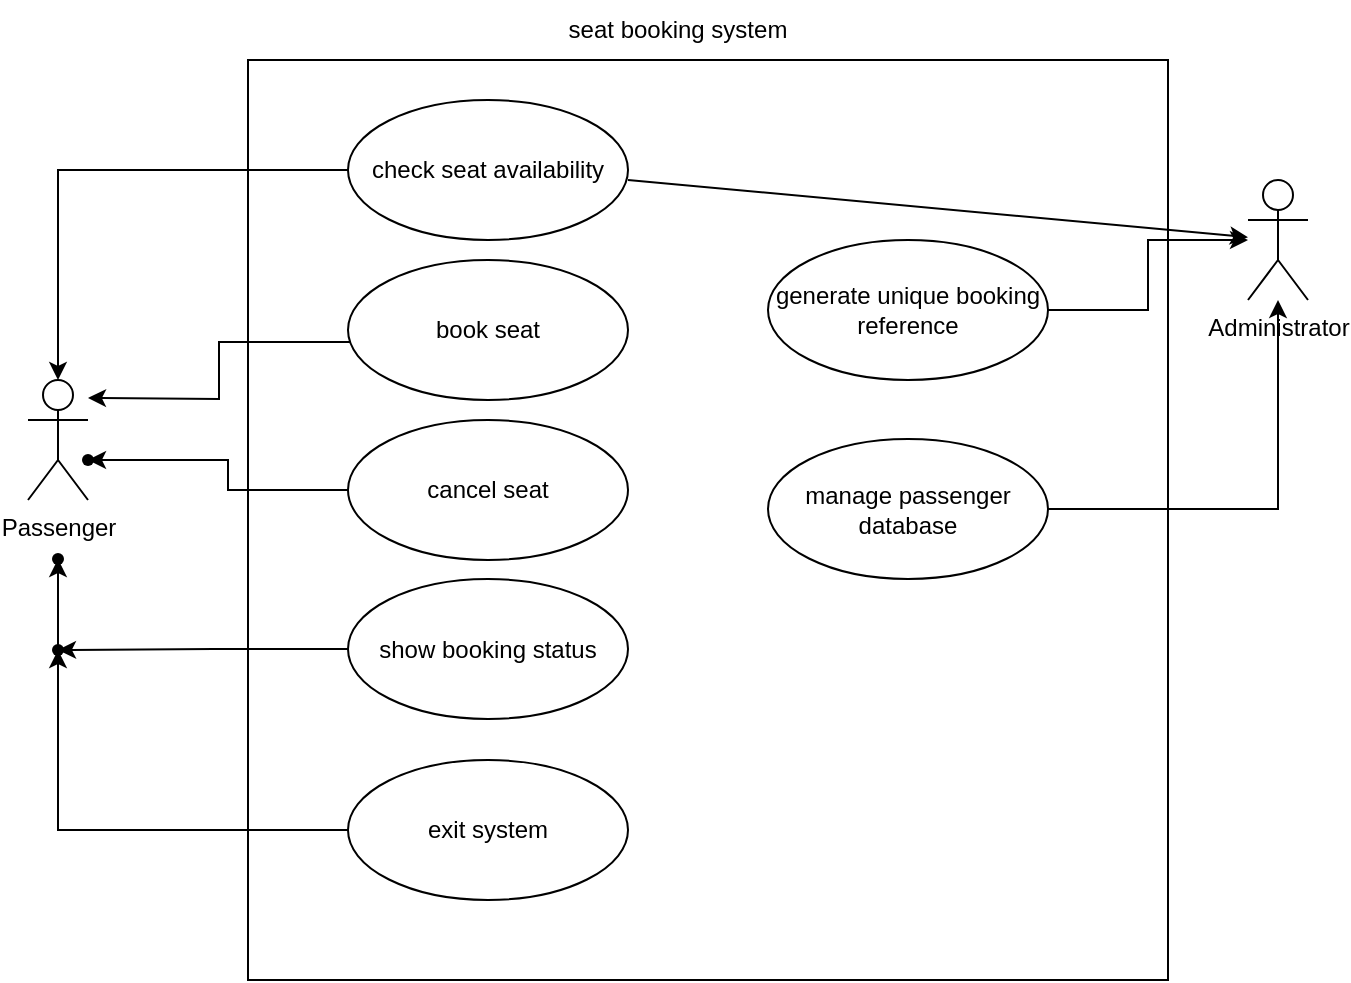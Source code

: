 <mxfile version="26.0.16">
  <diagram name="第 1 页" id="C5aQvARDgW3ZUESfkHOp">
    <mxGraphModel dx="874" dy="619" grid="1" gridSize="10" guides="1" tooltips="1" connect="1" arrows="1" fold="1" page="1" pageScale="1" pageWidth="827" pageHeight="1169" math="0" shadow="0">
      <root>
        <mxCell id="0" />
        <mxCell id="1" parent="0" />
        <mxCell id="A1PxPDYq6Nhok14YbY2H-5" value="Passenger" style="shape=umlActor;verticalLabelPosition=bottom;verticalAlign=top;html=1;" parent="1" vertex="1">
          <mxGeometry x="80" y="450" width="30" height="60" as="geometry" />
        </mxCell>
        <mxCell id="A1PxPDYq6Nhok14YbY2H-6" value="Administrator" style="shape=umlActor;verticalLabelPosition=bottom;verticalAlign=top;html=1;" parent="1" vertex="1">
          <mxGeometry x="690" y="350" width="30" height="60" as="geometry" />
        </mxCell>
        <mxCell id="A1PxPDYq6Nhok14YbY2H-10" value="" style="whiteSpace=wrap;html=1;aspect=fixed;" parent="1" vertex="1">
          <mxGeometry x="190" y="290" width="460" height="460" as="geometry" />
        </mxCell>
        <mxCell id="A1PxPDYq6Nhok14YbY2H-12" value="" style="edgeStyle=orthogonalEdgeStyle;rounded=0;orthogonalLoop=1;jettySize=auto;html=1;" parent="1" source="A1PxPDYq6Nhok14YbY2H-11" target="A1PxPDYq6Nhok14YbY2H-5" edge="1">
          <mxGeometry relative="1" as="geometry" />
        </mxCell>
        <mxCell id="A1PxPDYq6Nhok14YbY2H-11" value="check seat availability" style="ellipse;whiteSpace=wrap;html=1;" parent="1" vertex="1">
          <mxGeometry x="240" y="310" width="140" height="70" as="geometry" />
        </mxCell>
        <mxCell id="A1PxPDYq6Nhok14YbY2H-16" value="" style="edgeStyle=orthogonalEdgeStyle;rounded=0;orthogonalLoop=1;jettySize=auto;html=1;exitX=0.025;exitY=0.586;exitDx=0;exitDy=0;exitPerimeter=0;" parent="1" source="A1PxPDYq6Nhok14YbY2H-15" edge="1">
          <mxGeometry relative="1" as="geometry">
            <mxPoint x="230" y="459.29" as="sourcePoint" />
            <mxPoint x="110" y="459" as="targetPoint" />
          </mxGeometry>
        </mxCell>
        <mxCell id="A1PxPDYq6Nhok14YbY2H-15" value="book seat" style="ellipse;whiteSpace=wrap;html=1;" parent="1" vertex="1">
          <mxGeometry x="240" y="390" width="140" height="70" as="geometry" />
        </mxCell>
        <mxCell id="A1PxPDYq6Nhok14YbY2H-28" value="" style="edgeStyle=orthogonalEdgeStyle;rounded=0;orthogonalLoop=1;jettySize=auto;html=1;" parent="1" source="A1PxPDYq6Nhok14YbY2H-19" target="A1PxPDYq6Nhok14YbY2H-27" edge="1">
          <mxGeometry relative="1" as="geometry" />
        </mxCell>
        <mxCell id="A1PxPDYq6Nhok14YbY2H-19" value="cancel seat" style="ellipse;whiteSpace=wrap;html=1;" parent="1" vertex="1">
          <mxGeometry x="240" y="470" width="140" height="70" as="geometry" />
        </mxCell>
        <mxCell id="A1PxPDYq6Nhok14YbY2H-27" value="" style="shape=waypoint;sketch=0;size=6;pointerEvents=1;points=[];fillColor=default;resizable=0;rotatable=0;perimeter=centerPerimeter;snapToPoint=1;" parent="1" vertex="1">
          <mxGeometry x="100" y="480" width="20" height="20" as="geometry" />
        </mxCell>
        <mxCell id="A1PxPDYq6Nhok14YbY2H-31" value="" style="edgeStyle=orthogonalEdgeStyle;rounded=0;orthogonalLoop=1;jettySize=auto;html=1;" parent="1" source="A1PxPDYq6Nhok14YbY2H-29" target="A1PxPDYq6Nhok14YbY2H-30" edge="1">
          <mxGeometry relative="1" as="geometry" />
        </mxCell>
        <mxCell id="A1PxPDYq6Nhok14YbY2H-29" value="show booking status" style="ellipse;whiteSpace=wrap;html=1;" parent="1" vertex="1">
          <mxGeometry x="240" y="549.5" width="140" height="70" as="geometry" />
        </mxCell>
        <mxCell id="A1PxPDYq6Nhok14YbY2H-34" value="" style="edgeStyle=orthogonalEdgeStyle;rounded=0;orthogonalLoop=1;jettySize=auto;html=1;" parent="1" source="A1PxPDYq6Nhok14YbY2H-30" target="A1PxPDYq6Nhok14YbY2H-33" edge="1">
          <mxGeometry relative="1" as="geometry" />
        </mxCell>
        <mxCell id="A1PxPDYq6Nhok14YbY2H-32" value="exit system" style="ellipse;whiteSpace=wrap;html=1;" parent="1" vertex="1">
          <mxGeometry x="240" y="640" width="140" height="70" as="geometry" />
        </mxCell>
        <mxCell id="A1PxPDYq6Nhok14YbY2H-33" value="" style="shape=waypoint;sketch=0;size=6;pointerEvents=1;points=[];fillColor=default;resizable=0;rotatable=0;perimeter=centerPerimeter;snapToPoint=1;" parent="1" vertex="1">
          <mxGeometry x="85" y="529.5" width="20" height="20" as="geometry" />
        </mxCell>
        <mxCell id="A1PxPDYq6Nhok14YbY2H-36" value="" style="edgeStyle=orthogonalEdgeStyle;rounded=0;orthogonalLoop=1;jettySize=auto;html=1;" parent="1" source="A1PxPDYq6Nhok14YbY2H-35" target="A1PxPDYq6Nhok14YbY2H-6" edge="1">
          <mxGeometry relative="1" as="geometry" />
        </mxCell>
        <mxCell id="A1PxPDYq6Nhok14YbY2H-35" value="generate unique booking reference" style="ellipse;whiteSpace=wrap;html=1;" parent="1" vertex="1">
          <mxGeometry x="450" y="380" width="140" height="70" as="geometry" />
        </mxCell>
        <mxCell id="A1PxPDYq6Nhok14YbY2H-38" value="" style="edgeStyle=orthogonalEdgeStyle;rounded=0;orthogonalLoop=1;jettySize=auto;html=1;" parent="1" source="A1PxPDYq6Nhok14YbY2H-37" target="A1PxPDYq6Nhok14YbY2H-6" edge="1">
          <mxGeometry relative="1" as="geometry" />
        </mxCell>
        <mxCell id="A1PxPDYq6Nhok14YbY2H-37" value="manage passenger database" style="ellipse;whiteSpace=wrap;html=1;" parent="1" vertex="1">
          <mxGeometry x="450" y="479.5" width="140" height="70" as="geometry" />
        </mxCell>
        <mxCell id="A1PxPDYq6Nhok14YbY2H-39" value="seat booking system" style="text;html=1;align=center;verticalAlign=middle;whiteSpace=wrap;rounded=0;" parent="1" vertex="1">
          <mxGeometry x="340" y="260" width="130" height="30" as="geometry" />
        </mxCell>
        <mxCell id="A1PxPDYq6Nhok14YbY2H-40" value="" style="edgeStyle=orthogonalEdgeStyle;rounded=0;orthogonalLoop=1;jettySize=auto;html=1;" parent="1" source="A1PxPDYq6Nhok14YbY2H-32" target="A1PxPDYq6Nhok14YbY2H-30" edge="1">
          <mxGeometry relative="1" as="geometry">
            <mxPoint x="240" y="675" as="sourcePoint" />
            <mxPoint x="95" y="540" as="targetPoint" />
          </mxGeometry>
        </mxCell>
        <mxCell id="A1PxPDYq6Nhok14YbY2H-30" value="" style="shape=waypoint;sketch=0;size=6;pointerEvents=1;points=[];fillColor=default;resizable=0;rotatable=0;perimeter=centerPerimeter;snapToPoint=1;" parent="1" vertex="1">
          <mxGeometry x="85" y="575" width="20" height="20" as="geometry" />
        </mxCell>
        <mxCell id="wj7ZPmEY_3atLgDH7mS4-2" value="" style="endArrow=classic;html=1;rounded=0;" edge="1" parent="1" target="A1PxPDYq6Nhok14YbY2H-6">
          <mxGeometry width="50" height="50" relative="1" as="geometry">
            <mxPoint x="380" y="350" as="sourcePoint" />
            <mxPoint x="430" y="300" as="targetPoint" />
          </mxGeometry>
        </mxCell>
      </root>
    </mxGraphModel>
  </diagram>
</mxfile>
